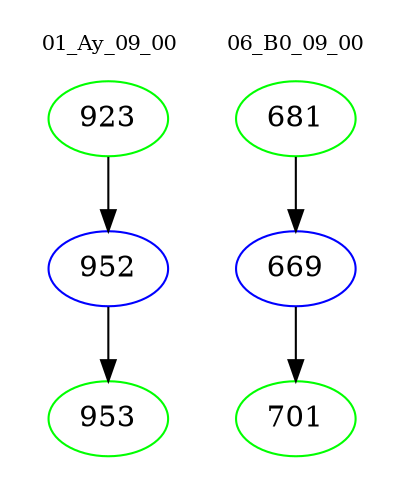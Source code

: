 digraph{
subgraph cluster_0 {
color = white
label = "01_Ay_09_00";
fontsize=10;
T0_923 [label="923", color="green"]
T0_923 -> T0_952 [color="black"]
T0_952 [label="952", color="blue"]
T0_952 -> T0_953 [color="black"]
T0_953 [label="953", color="green"]
}
subgraph cluster_1 {
color = white
label = "06_B0_09_00";
fontsize=10;
T1_681 [label="681", color="green"]
T1_681 -> T1_669 [color="black"]
T1_669 [label="669", color="blue"]
T1_669 -> T1_701 [color="black"]
T1_701 [label="701", color="green"]
}
}
